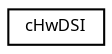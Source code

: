 digraph "Graphical Class Hierarchy"
{
  edge [fontname="Sans",fontsize="8",labelfontname="Sans",labelfontsize="8"];
  node [fontname="Sans",fontsize="8",shape=record];
  rankdir="LR";
  Node1 [label="cHwDSI",height=0.2,width=0.4,color="black", fillcolor="white", style="filled",URL="$classc_hw_d_s_i.html",tooltip="... "];
}
